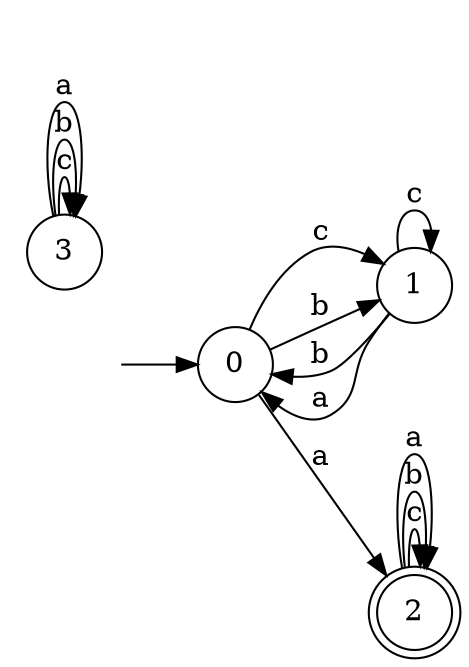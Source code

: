 digraph {
  rankdir=LR;
  0 [label="0", shape = circle];
  0 -> 1 [label="c"];
  0 -> 1 [label="b"];
  0 -> 2 [label="a"];
  1 [label="1", shape = circle];
  1 -> 1 [label="c"];
  1 -> 0 [label="b"];
  1 -> 0 [label="a"];
  2 [label="2", shape = doublecircle];
  2 -> 2 [label="c"];
  2 -> 2 [label="b"];
  2 -> 2 [label="a"];
  3 [label="3", shape = circle];
  3 -> 3 [label="c"];
  3 -> 3 [label="b"];
  3 -> 3 [label="a"];
  4 [label="", shape = plaintext];
  4 -> 0 [label=""];
}
